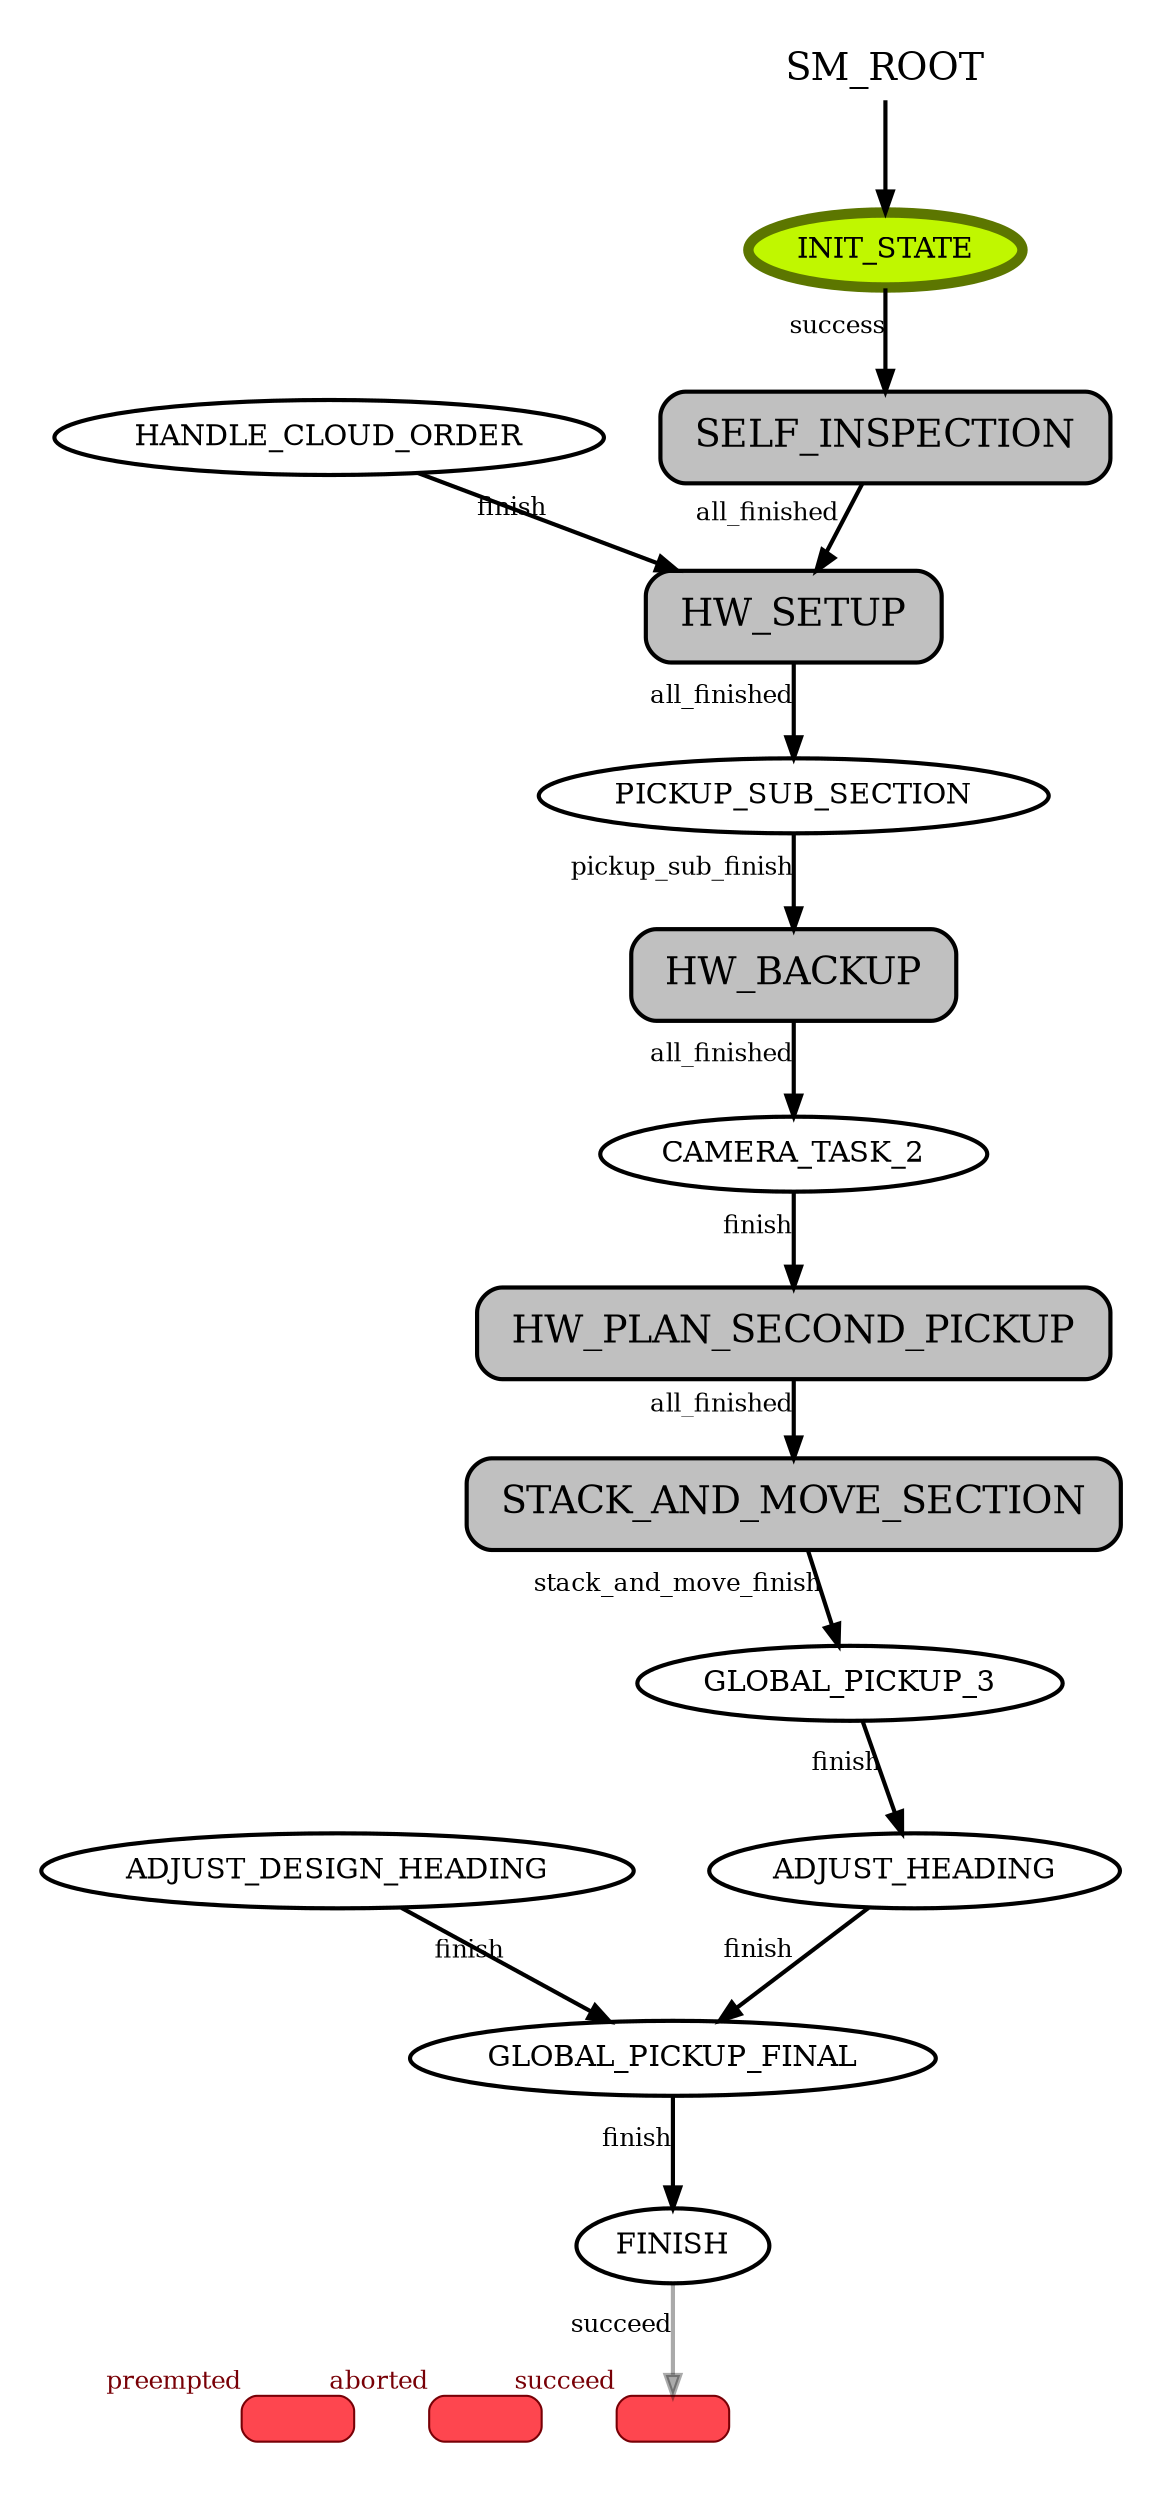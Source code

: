 digraph {
	compound=true;outputmode=nodesfirst;labeljust=l;nodesep=0.5;minlen=2;mclimit=5;clusterrank=local;ranksep=0.75;ordering="";
subgraph "cluster_/SM_ROOT" {
"color"="#00000000";
"fillcolor"="#0000000F";
"/SM_ROOT/__proxy__"  ["URL"="/SM_ROOT", "shape"="plaintext", "color"="gray", "fontsize"="18", "fontweight"="18", "rank"="min", "height"="0.01", "label"="SM_ROOT"];
subgraph "cluster_/SM_ROOT/__outcomes__" {
"style"="rounded,filled";
"rank"="sink";
"color"="#FFFFFFFF";
"fillcolor"="#FFFFFF00";
"/SM_ROOT:succeed"  ["shape"="box", "height"="0.3", "style"="filled,rounded", "fontsize"="12", "fillcolor"="#FE464f", "color"="#780006", "fontcolor"="#780006", "label"="", "xlabel"="succeed", "URL"="/SM_ROOT:succeed"];
"/SM_ROOT:aborted"  ["shape"="box", "height"="0.3", "style"="filled,rounded", "fontsize"="12", "fillcolor"="#FE464f", "color"="#780006", "fontcolor"="#780006", "label"="", "xlabel"="aborted", "URL"="/SM_ROOT:aborted"];
"/SM_ROOT:preempted"  ["shape"="box", "height"="0.3", "style"="filled,rounded", "fontsize"="12", "fillcolor"="#FE464f", "color"="#780006", "fontcolor"="#780006", "label"="", "xlabel"="preempted", "URL"="/SM_ROOT:preempted"];
}
"/SM_ROOT/INIT_STATE"  ["style"="filled,setlinewidth(5)", "color"="#5C7600FF", "fillcolor"="#C0F700FF", "label"="INIT_STATE", "URL"="/SM_ROOT/INIT_STATE"];
subgraph "cluster_/SM_ROOT/SELF_INSPECTION" {
"style"="filled,setlinewidth(2),rounded";
"color"="#000000FF";
"fillcolor"="gray";
"/SM_ROOT/SELF_INSPECTION/__proxy__"  ["URL"="/SM_ROOT/SELF_INSPECTION", "shape"="plaintext", "color"="gray", "fontsize"="18", "fontweight"="18", "rank"="min", "height"="0.01", "label"="SELF_INSPECTION"];
}
"/SM_ROOT/HANDLE_CLOUD_ORDER"  ["style"="filled,setlinewidth(2)", "color"="#000000FF", "fillcolor"="#FFFFFFFF", "label"="HANDLE_CLOUD_ORDER", "URL"="/SM_ROOT/HANDLE_CLOUD_ORDER"];
subgraph "cluster_/SM_ROOT/HW_SETUP" {
"style"="filled,setlinewidth(2),rounded";
"color"="#000000FF";
"fillcolor"="gray";
"/SM_ROOT/HW_SETUP/__proxy__"  ["URL"="/SM_ROOT/HW_SETUP", "shape"="plaintext", "color"="gray", "fontsize"="18", "fontweight"="18", "rank"="min", "height"="0.01", "label"="HW_SETUP"];
}
"/SM_ROOT/PICKUP_SUB_SECTION"  ["style"="filled,setlinewidth(2)", "color"="#000000FF", "fillcolor"="#FFFFFFFF", "label"="PICKUP_SUB_SECTION", "URL"="/SM_ROOT/PICKUP_SUB_SECTION"];
subgraph "cluster_/SM_ROOT/HW_BACKUP" {
"style"="filled,setlinewidth(2),rounded";
"color"="#000000FF";
"fillcolor"="gray";
"/SM_ROOT/HW_BACKUP/__proxy__"  ["URL"="/SM_ROOT/HW_BACKUP", "shape"="plaintext", "color"="gray", "fontsize"="18", "fontweight"="18", "rank"="min", "height"="0.01", "label"="HW_BACKUP"];
}
"/SM_ROOT/CAMERA_TASK_2"  ["style"="filled,setlinewidth(2)", "color"="#000000FF", "fillcolor"="#FFFFFFFF", "label"="CAMERA_TASK_2", "URL"="/SM_ROOT/CAMERA_TASK_2"];
subgraph "cluster_/SM_ROOT/HW_PLAN_SECOND_PICKUP" {
"style"="filled,setlinewidth(2),rounded";
"color"="#000000FF";
"fillcolor"="gray";
"/SM_ROOT/HW_PLAN_SECOND_PICKUP/__proxy__"  ["URL"="/SM_ROOT/HW_PLAN_SECOND_PICKUP", "shape"="plaintext", "color"="gray", "fontsize"="18", "fontweight"="18", "rank"="min", "height"="0.01", "label"="HW_PLAN_SECOND_PICKUP"];
}
subgraph "cluster_/SM_ROOT/STACK_AND_MOVE_SECTION" {
"style"="filled,setlinewidth(2),rounded";
"color"="#000000FF";
"fillcolor"="gray";
"/SM_ROOT/STACK_AND_MOVE_SECTION/__proxy__"  ["URL"="/SM_ROOT/STACK_AND_MOVE_SECTION", "shape"="plaintext", "color"="gray", "fontsize"="18", "fontweight"="18", "rank"="min", "height"="0.01", "label"="STACK_AND_MOVE_SECTION"];
}
"/SM_ROOT/GLOBAL_PICKUP_3"  ["style"="filled,setlinewidth(2)", "color"="#000000FF", "fillcolor"="#FFFFFFFF", "label"="GLOBAL_PICKUP_3", "URL"="/SM_ROOT/GLOBAL_PICKUP_3"];
"/SM_ROOT/ADJUST_HEADING"  ["style"="filled,setlinewidth(2)", "color"="#000000FF", "fillcolor"="#FFFFFFFF", "label"="ADJUST_HEADING", "URL"="/SM_ROOT/ADJUST_HEADING"];
"/SM_ROOT/ADJUST_DESIGN_HEADING"  ["style"="filled,setlinewidth(2)", "color"="#000000FF", "fillcolor"="#FFFFFFFF", "label"="ADJUST_DESIGN_HEADING", "URL"="/SM_ROOT/ADJUST_DESIGN_HEADING"];
"/SM_ROOT/GLOBAL_PICKUP_FINAL"  ["style"="filled,setlinewidth(2)", "color"="#000000FF", "fillcolor"="#FFFFFFFF", "label"="GLOBAL_PICKUP_FINAL", "URL"="/SM_ROOT/GLOBAL_PICKUP_FINAL"];
"/SM_ROOT/FINISH"  ["style"="filled,setlinewidth(2)", "color"="#000000FF", "fillcolor"="#FFFFFFFF", "label"="FINISH", "URL"="/SM_ROOT/FINISH"];
"/SM_ROOT/INIT_STATE" -> "/SM_ROOT/SELF_INSPECTION/__proxy__"  ["URL"="/SM_ROOT/INIT_STATE:success:/SM_ROOT/SELF_INSPECTION", "fontsize"="12", "label"="", "xlabel"="success", "style"="setlinewidth(2)", "lhead"="cluster_/SM_ROOT/SELF_INSPECTION"];
"/SM_ROOT/SELF_INSPECTION/__proxy__" -> "/SM_ROOT/HW_SETUP/__proxy__"  ["URL"="/SM_ROOT/SELF_INSPECTION:all_finished:/SM_ROOT/HW_SETUP", "fontsize"="12", "label"="", "xlabel"="all_finished", "style"="setlinewidth(2)", "ltail"="cluster_/SM_ROOT/SELF_INSPECTION", "lhead"="cluster_/SM_ROOT/HW_SETUP"];
"/SM_ROOT/HANDLE_CLOUD_ORDER" -> "/SM_ROOT/HW_SETUP/__proxy__"  ["URL"="/SM_ROOT/HANDLE_CLOUD_ORDER:finish:/SM_ROOT/HW_SETUP", "fontsize"="12", "label"="", "xlabel"="finish", "style"="setlinewidth(2)", "lhead"="cluster_/SM_ROOT/HW_SETUP"];
"/SM_ROOT/HW_SETUP/__proxy__" -> "/SM_ROOT/PICKUP_SUB_SECTION"  ["URL"="/SM_ROOT/HW_SETUP:all_finished:/SM_ROOT/PICKUP_SUB_SECTION", "fontsize"="12", "label"="", "xlabel"="all_finished", "style"="setlinewidth(2)", "ltail"="cluster_/SM_ROOT/HW_SETUP"];
"/SM_ROOT/PICKUP_SUB_SECTION" -> "/SM_ROOT/HW_BACKUP/__proxy__"  ["URL"="/SM_ROOT/PICKUP_SUB_SECTION:pickup_sub_finish:/SM_ROOT/HW_BACKUP", "fontsize"="12", "label"="", "xlabel"="pickup_sub_finish", "style"="setlinewidth(2)", "lhead"="cluster_/SM_ROOT/HW_BACKUP"];
"/SM_ROOT/HW_BACKUP/__proxy__" -> "/SM_ROOT/CAMERA_TASK_2"  ["URL"="/SM_ROOT/HW_BACKUP:all_finished:/SM_ROOT/CAMERA_TASK_2", "fontsize"="12", "label"="", "xlabel"="all_finished", "style"="setlinewidth(2)", "ltail"="cluster_/SM_ROOT/HW_BACKUP"];
"/SM_ROOT/CAMERA_TASK_2" -> "/SM_ROOT/HW_PLAN_SECOND_PICKUP/__proxy__"  ["URL"="/SM_ROOT/CAMERA_TASK_2:finish:/SM_ROOT/HW_PLAN_SECOND_PICKUP", "fontsize"="12", "label"="", "xlabel"="finish", "style"="setlinewidth(2)", "lhead"="cluster_/SM_ROOT/HW_PLAN_SECOND_PICKUP"];
"/SM_ROOT/HW_PLAN_SECOND_PICKUP/__proxy__" -> "/SM_ROOT/STACK_AND_MOVE_SECTION/__proxy__"  ["URL"="/SM_ROOT/HW_PLAN_SECOND_PICKUP:all_finished:/SM_ROOT/STACK_AND_MOVE_SECTION", "fontsize"="12", "label"="", "xlabel"="all_finished", "style"="setlinewidth(2)", "ltail"="cluster_/SM_ROOT/HW_PLAN_SECOND_PICKUP", "lhead"="cluster_/SM_ROOT/STACK_AND_MOVE_SECTION"];
"/SM_ROOT/STACK_AND_MOVE_SECTION/__proxy__" -> "/SM_ROOT/GLOBAL_PICKUP_3"  ["URL"="/SM_ROOT/STACK_AND_MOVE_SECTION:stack_and_move_finish:/SM_ROOT/GLOBAL_PICKUP_3", "fontsize"="12", "label"="", "xlabel"="stack_and_move_finish", "style"="setlinewidth(2)", "ltail"="cluster_/SM_ROOT/STACK_AND_MOVE_SECTION"];
"/SM_ROOT/GLOBAL_PICKUP_3" -> "/SM_ROOT/ADJUST_HEADING"  ["URL"="/SM_ROOT/GLOBAL_PICKUP_3:finish:/SM_ROOT/ADJUST_HEADING", "fontsize"="12", "label"="", "xlabel"="finish", "style"="setlinewidth(2)"];
"/SM_ROOT/ADJUST_HEADING" -> "/SM_ROOT/GLOBAL_PICKUP_FINAL"  ["URL"="/SM_ROOT/ADJUST_HEADING:finish:/SM_ROOT/GLOBAL_PICKUP_FINAL", "fontsize"="12", "label"="", "xlabel"="finish", "style"="setlinewidth(2)"];
"/SM_ROOT/ADJUST_DESIGN_HEADING" -> "/SM_ROOT/GLOBAL_PICKUP_FINAL"  ["URL"="/SM_ROOT/ADJUST_DESIGN_HEADING:finish:/SM_ROOT/GLOBAL_PICKUP_FINAL", "fontsize"="12", "label"="", "xlabel"="finish", "style"="setlinewidth(2)"];
"/SM_ROOT/GLOBAL_PICKUP_FINAL" -> "/SM_ROOT/FINISH"  ["URL"="/SM_ROOT/GLOBAL_PICKUP_FINAL:finish:/SM_ROOT/FINISH", "fontsize"="12", "label"="", "xlabel"="finish", "style"="setlinewidth(2)"];
"/SM_ROOT/FINISH" -> "/SM_ROOT:succeed"  ["URL"="/SM_ROOT/FINISH:succeed:/SM_ROOT/succeed", "fontsize"="12", "label"="", "xlabel"="succeed", "style"="setlinewidth(2)", "color"="#00000055"];
"/SM_ROOT/__proxy__" -> "/SM_ROOT/INIT_STATE"  ["URL"="/SM_ROOT/__proxy__::/SM_ROOT/INIT_STATE", "fontsize"="12", "label"="", "xlabel"="", "style"="setlinewidth(2)"];
}

}
